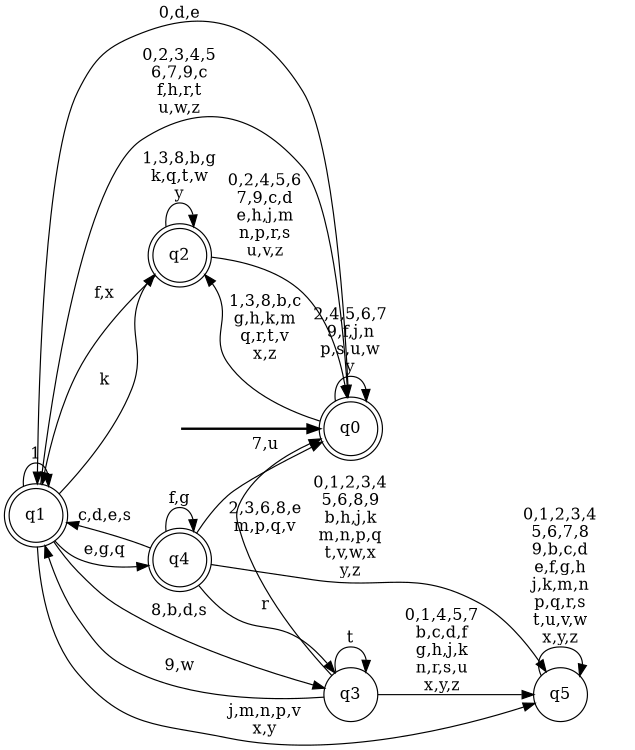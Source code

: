 digraph BlueStar {
__start0 [style = invis, shape = none, label = "", width = 0, height = 0];

rankdir=LR;
size="8,5";

s0 [style="rounded,filled", color="black", fillcolor="white" shape="doublecircle", label="q0"];
s1 [style="rounded,filled", color="black", fillcolor="white" shape="doublecircle", label="q1"];
s2 [style="rounded,filled", color="black", fillcolor="white" shape="doublecircle", label="q2"];
s3 [style="filled", color="black", fillcolor="white" shape="circle", label="q3"];
s4 [style="rounded,filled", color="black", fillcolor="white" shape="doublecircle", label="q4"];
s5 [style="filled", color="black", fillcolor="white" shape="circle", label="q5"];
subgraph cluster_main { 
	graph [pad=".75", ranksep="0.15", nodesep="0.15"];
	 style=invis; 
	__start0 -> s0 [penwidth=2];
}
s0 -> s0 [label="2,4,5,6,7\n9,f,j,n\np,s,u,w\ny"];
s0 -> s1 [label="0,d,e"];
s0 -> s2 [label="1,3,8,b,c\ng,h,k,m\nq,r,t,v\nx,z"];
s1 -> s0 [label="0,2,3,4,5\n6,7,9,c\nf,h,r,t\nu,w,z"];
s1 -> s1 [label="1"];
s1 -> s2 [label="k"];
s1 -> s3 [label="8,b,d,s"];
s1 -> s4 [label="e,g,q"];
s1 -> s5 [label="j,m,n,p,v\nx,y"];
s2 -> s0 [label="0,2,4,5,6\n7,9,c,d\ne,h,j,m\nn,p,r,s\nu,v,z"];
s2 -> s1 [label="f,x"];
s2 -> s2 [label="1,3,8,b,g\nk,q,t,w\ny"];
s3 -> s0 [label="2,3,6,8,e\nm,p,q,v"];
s3 -> s1 [label="9,w"];
s3 -> s3 [label="t"];
s3 -> s5 [label="0,1,4,5,7\nb,c,d,f\ng,h,j,k\nn,r,s,u\nx,y,z"];
s4 -> s0 [label="7,u"];
s4 -> s1 [label="c,d,e,s"];
s4 -> s3 [label="r"];
s4 -> s4 [label="f,g"];
s4 -> s5 [label="0,1,2,3,4\n5,6,8,9\nb,h,j,k\nm,n,p,q\nt,v,w,x\ny,z"];
s5 -> s5 [label="0,1,2,3,4\n5,6,7,8\n9,b,c,d\ne,f,g,h\nj,k,m,n\np,q,r,s\nt,u,v,w\nx,y,z"];

}
